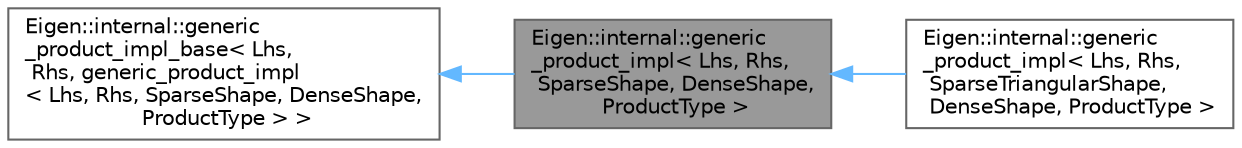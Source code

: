 digraph "Eigen::internal::generic_product_impl&lt; Lhs, Rhs, SparseShape, DenseShape, ProductType &gt;"
{
 // LATEX_PDF_SIZE
  bgcolor="transparent";
  edge [fontname=Helvetica,fontsize=10,labelfontname=Helvetica,labelfontsize=10];
  node [fontname=Helvetica,fontsize=10,shape=box,height=0.2,width=0.4];
  rankdir="LR";
  Node1 [id="Node000001",label="Eigen::internal::generic\l_product_impl\< Lhs, Rhs,\l SparseShape, DenseShape,\l ProductType \>",height=0.2,width=0.4,color="gray40", fillcolor="grey60", style="filled", fontcolor="black",tooltip=" "];
  Node2 -> Node1 [id="edge1_Node000001_Node000002",dir="back",color="steelblue1",style="solid",tooltip=" "];
  Node2 [id="Node000002",label="Eigen::internal::generic\l_product_impl_base\< Lhs,\l Rhs, generic_product_impl\l\< Lhs, Rhs, SparseShape, DenseShape,\l ProductType \> \>",height=0.2,width=0.4,color="gray40", fillcolor="white", style="filled",URL="$struct_eigen_1_1internal_1_1generic__product__impl__base.html",tooltip=" "];
  Node1 -> Node3 [id="edge2_Node000001_Node000003",dir="back",color="steelblue1",style="solid",tooltip=" "];
  Node3 [id="Node000003",label="Eigen::internal::generic\l_product_impl\< Lhs, Rhs,\l SparseTriangularShape,\l DenseShape, ProductType \>",height=0.2,width=0.4,color="gray40", fillcolor="white", style="filled",URL="$struct_eigen_1_1internal_1_1generic__product__impl_3_01_lhs_00_01_rhs_00_01_sparse_triangular_she6f06f29bc806fe3ce6ddd06da00c291.html",tooltip=" "];
}
